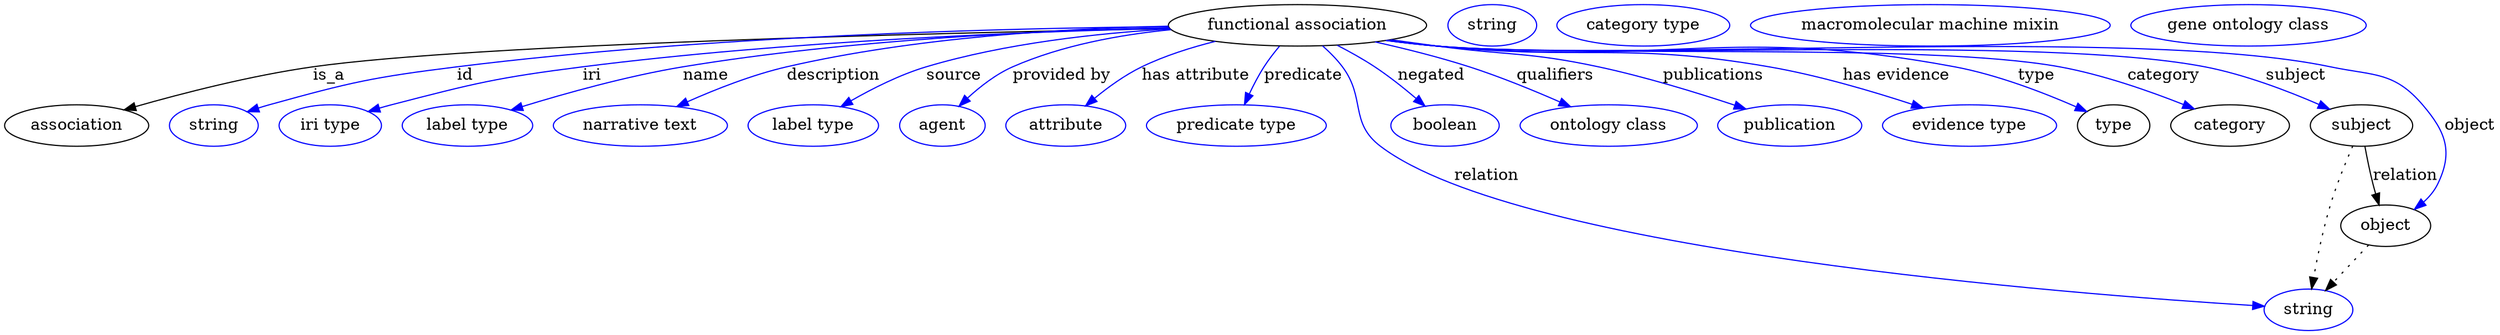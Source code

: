 digraph {
	graph [bb="0,0,2159.4,283"];
	node [label="\N"];
	"functional association"	[height=0.5,
		label="functional association",
		pos="1121.4,265",
		width=3.1053];
	association	[height=0.5,
		pos="62.394,178",
		width=1.7332];
	"functional association" -> association	[label=is_a,
		lp="281.39,221.5",
		pos="e,103.54,191.59 1010.9,262.2 813.5,258.52 407.63,248.78 267.39,229 214.11,221.49 154.48,206.13 113.33,194.41"];
	id	[color=blue,
		height=0.5,
		label=string,
		pos="181.39,178",
		width=1.0652];
	"functional association" -> id	[color=blue,
		label=id,
		lp="399.39,221.5",
		pos="e,210.38,190 1009.8,263.89 866.37,262.54 609.92,256.08 392.39,229 319.05,219.87 300.63,215.72 229.39,196 226.28,195.14 223.09,194.18 \
219.89,193.16",
		style=solid];
	iri	[color=blue,
		height=0.5,
		label="iri type",
		pos="282.39,178",
		width=1.2277];
	"functional association" -> iri	[color=blue,
		label=iri,
		lp="509.39,221.5",
		pos="e,315.3,190.2 1010.7,262.41 886.29,259.54 678.67,251.51 501.39,229 426.77,219.52 408.22,214.85 335.39,196 332.02,195.13 328.54,194.16 \
325.06,193.15",
		style=solid];
	name	[color=blue,
		height=0.5,
		label="label type",
		pos="401.39,178",
		width=1.5707];
	"functional association" -> name	[color=blue,
		label=name,
		lp="608.39,221.5",
		pos="e,439.24,191.46 1010.2,263.01 901.84,260.57 732.85,252.82 588.39,229 540.15,221.04 486.34,205.98 448.87,194.46",
		style=solid];
	description	[color=blue,
		height=0.5,
		label="narrative text",
		pos="551.39,178",
		width=2.0943];
	"functional association" -> description	[color=blue,
		label=description,
		lp="718.89,221.5",
		pos="e,582.92,194.45 1009.4,264.26 919,262.3 789.08,254.56 678.39,229 648.64,222.13 616.65,209.5 592.22,198.66",
		style=solid];
	source	[color=blue,
		height=0.5,
		label="label type",
		pos="701.39,178",
		width=1.5707];
	"functional association" -> source	[color=blue,
		label=source,
		lp="823.39,221.5",
		pos="e,725.33,194.34 1011,261.87 947.92,258.23 867.96,249.46 799.39,229 776.53,222.18 752.65,210.11 734.19,199.54",
		style=solid];
	"provided by"	[color=blue,
		height=0.5,
		label=agent,
		pos="813.39,178",
		width=1.0291];
	"functional association" -> "provided by"	[color=blue,
		label="provided by",
		lp="916.89,221.5",
		pos="e,827.84,194.79 1011.8,261.26 967.64,256.93 917.12,247.76 874.39,229 859.87,222.62 845.99,211.77 835.16,201.81",
		style=solid];
	"has attribute"	[color=blue,
		height=0.5,
		label=attribute,
		pos="920.39,178",
		width=1.4443];
	"functional association" -> "has attribute"	[color=blue,
		label="has attribute",
		lp="1033.4,221.5",
		pos="e,937.61,195.09 1050.2,251.09 1029,245.8 1006.2,238.6 986.39,229 971.68,221.87 957.01,211.21 945.25,201.56",
		style=solid];
	predicate	[color=blue,
		height=0.5,
		label="predicate type",
		pos="1068.4,178",
		width=2.1665];
	"functional association" -> predicate	[color=blue,
		label=predicate,
		lp="1126.4,221.5",
		pos="e,1075.4,196.22 1105.8,246.84 1101.2,241.35 1096.3,235.11 1092.4,229 1087.7,221.62 1083.3,213.17 1079.6,205.34",
		style=solid];
	relation	[color=blue,
		height=0.5,
		label=string,
		pos="1997.4,18",
		width=1.0652];
	"functional association" -> relation	[color=blue,
		label=relation,
		lp="1285.4,134.5",
		pos="e,1959.6,21.106 1143.1,247.2 1149.2,241.83 1155.5,235.55 1160.4,229 1180.8,201.79 1166.3,180.55 1193.4,160 1314.2,68.301 1795.2,\
31.365 1949.5,21.728",
		style=solid];
	negated	[color=blue,
		height=0.5,
		label=boolean,
		pos="1249.4,178",
		width=1.2999];
	"functional association" -> negated	[color=blue,
		label=negated,
		lp="1237.4,221.5",
		pos="e,1232,194.89 1155.9,247.69 1166.6,242.19 1178.2,235.73 1188.4,229 1200.8,220.82 1213.6,210.6 1224.3,201.54",
		style=solid];
	qualifiers	[color=blue,
		height=0.5,
		label="ontology class",
		pos="1390.4,178",
		width=2.1304];
	"functional association" -> qualifiers	[color=blue,
		label=qualifiers,
		lp="1344.9,221.5",
		pos="e,1357.6,194.39 1188.8,250.63 1214.6,244.87 1244.1,237.5 1270.4,229 1296.8,220.46 1325.5,208.59 1348.2,198.56",
		style=solid];
	publications	[color=blue,
		height=0.5,
		label=publication,
		pos="1547.4,178",
		width=1.7332];
	"functional association" -> publications	[color=blue,
		label=publications,
		lp="1482.4,221.5",
		pos="e,1509.5,192.44 1202.1,252.53 1215.5,250.65 1229.4,248.75 1242.4,247 1304.6,238.64 1321.1,242.14 1382.4,229 1422.6,220.39 1467.1,\
206.63 1499.8,195.73",
		style=solid];
	"has evidence"	[color=blue,
		height=0.5,
		label="evidence type",
		pos="1703.4,178",
		width=2.0943];
	"functional association" -> "has evidence"	[color=blue,
		label="has evidence",
		lp="1639.9,221.5",
		pos="e,1663.1,193.38 1199.7,252.1 1213.9,250.2 1228.6,248.4 1242.4,247 1370,234.07 1404,250.94 1530.4,229 1572.6,221.68 1619.2,207.87 \
1653.3,196.62",
		style=solid];
	type	[height=0.5,
		pos="1828.4,178",
		width=0.86659];
	"functional association" -> type	[color=blue,
		label=type,
		lp="1761.4,221.5",
		pos="e,1805.1,190.1 1198.7,251.97 1213.2,250.05 1228.2,248.28 1242.4,247 1440.9,229.12 1494.5,265.47 1690.4,229 1727.7,222.06 1768.2,\
206.31 1795.6,194.33",
		style=solid];
	category	[height=0.5,
		pos="1929.4,178",
		width=1.4263];
	"functional association" -> category	[color=blue,
		label=category,
		lp="1871.9,221.5",
		pos="e,1898.3,192.47 1198.4,251.93 1213,250 1228.1,248.24 1242.4,247 1361.8,236.65 1663.5,250.41 1781.4,229 1818.8,222.21 1859.6,207.87 \
1888.9,196.28",
		style=solid];
	subject	[height=0.5,
		pos="2043.4,178",
		width=1.2277];
	"functional association" -> subject	[color=blue,
		label=subject,
		lp="1986.4,221.5",
		pos="e,2015.8,192.19 1198.4,251.86 1213,249.94 1228.1,248.19 1242.4,247 1389.7,234.7 1762.2,256.87 1907.4,229 1942,222.35 1979.6,207.97 \
2006.4,196.34",
		style=solid];
	object	[height=0.5,
		pos="2064.4,91",
		width=1.0832];
	"functional association" -> object	[color=blue,
		label=object,
		lp="2137.4,178",
		pos="e,2089.3,105.25 1198.1,251.86 1212.7,249.92 1228,248.17 1242.4,247 1413.9,233.01 1848,264.4 2016.4,229 2054,221.09 2071.4,225.22 \
2096.4,196 2116.7,172.29 2123.1,155.03 2109.4,127 2106.5,121.17 2102.2,116.02 2097.3,111.6",
		style=solid];
	association_type	[color=blue,
		height=0.5,
		label=string,
		pos="1289.4,265",
		width=1.0652];
	association_category	[color=blue,
		height=0.5,
		label="category type",
		pos="1420.4,265",
		width=2.0762];
	subject -> relation	[pos="e,2000.1,36.136 2035.8,160.24 2029.9,146.64 2021.8,126.88 2016.4,109 2010.1,88.265 2005.2,64.241 2001.9,46.231",
		style=dotted];
	subject -> object	[label=relation,
		lp="2081.4,134.5",
		pos="e,2058.7,108.98 2046.4,159.77 2048.2,150.09 2050.6,137.8 2053.4,127 2054.1,124.32 2054.9,121.53 2055.7,118.76"];
	"functional association_subject"	[color=blue,
		height=0.5,
		label="macromolecular machine mixin",
		pos="1669.4,265",
		width=4.3329];
	object -> relation	[pos="e,2012.2,34.713 2049.5,74.243 2040.6,64.775 2029.1,52.56 2019.1,42.024",
		style=dotted];
	"functional association_object"	[color=blue,
		height=0.5,
		label="gene ontology class",
		pos="1945.4,265",
		width=2.8345];
}
